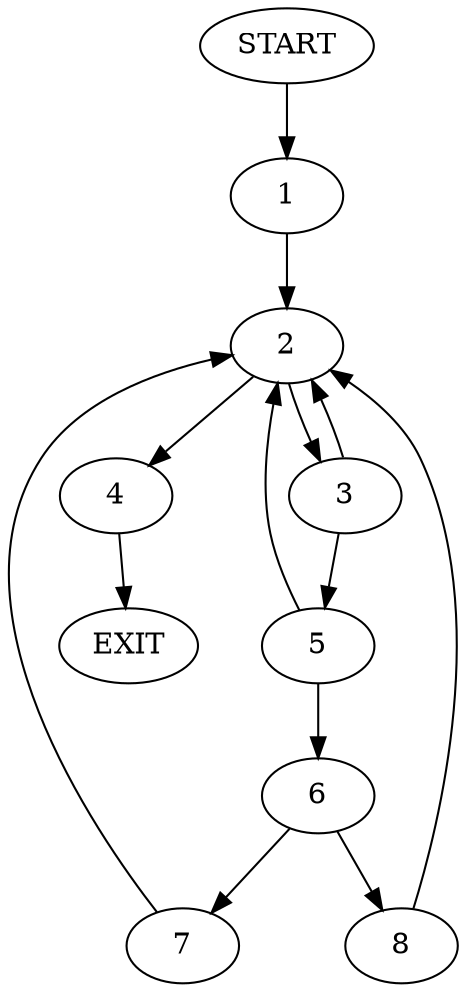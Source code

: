 digraph {
0 [label="START"]
9 [label="EXIT"]
0 -> 1
1 -> 2
2 -> 3
2 -> 4
4 -> 9
3 -> 5
3 -> 2
5 -> 6
5 -> 2
6 -> 7
6 -> 8
7 -> 2
8 -> 2
}
